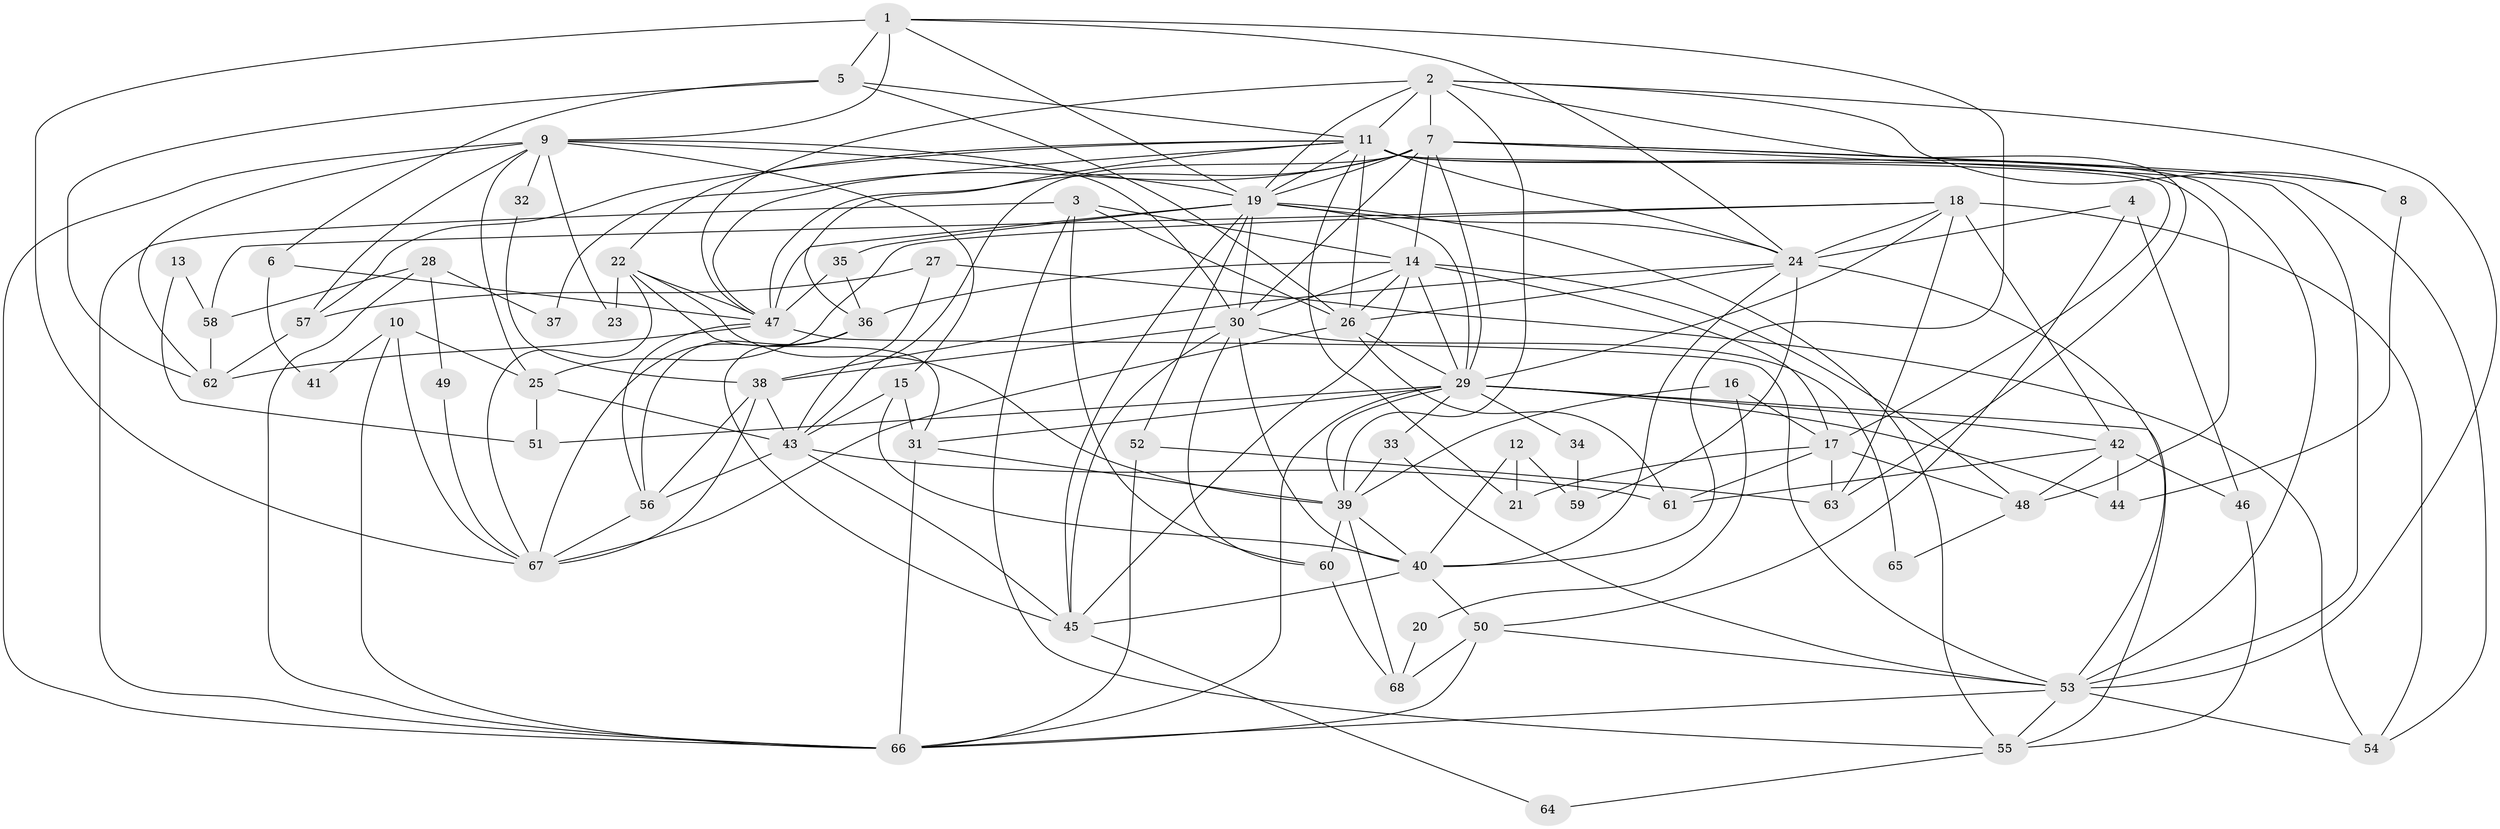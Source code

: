 // original degree distribution, {5: 0.2074074074074074, 3: 0.26666666666666666, 6: 0.07407407407407407, 4: 0.28888888888888886, 7: 0.02962962962962963, 2: 0.11851851851851852, 8: 0.014814814814814815}
// Generated by graph-tools (version 1.1) at 2025/36/03/09/25 02:36:16]
// undirected, 68 vertices, 183 edges
graph export_dot {
graph [start="1"]
  node [color=gray90,style=filled];
  1;
  2;
  3;
  4;
  5;
  6;
  7;
  8;
  9;
  10;
  11;
  12;
  13;
  14;
  15;
  16;
  17;
  18;
  19;
  20;
  21;
  22;
  23;
  24;
  25;
  26;
  27;
  28;
  29;
  30;
  31;
  32;
  33;
  34;
  35;
  36;
  37;
  38;
  39;
  40;
  41;
  42;
  43;
  44;
  45;
  46;
  47;
  48;
  49;
  50;
  51;
  52;
  53;
  54;
  55;
  56;
  57;
  58;
  59;
  60;
  61;
  62;
  63;
  64;
  65;
  66;
  67;
  68;
  1 -- 5 [weight=1.0];
  1 -- 9 [weight=2.0];
  1 -- 19 [weight=1.0];
  1 -- 24 [weight=1.0];
  1 -- 40 [weight=1.0];
  1 -- 67 [weight=1.0];
  2 -- 7 [weight=1.0];
  2 -- 8 [weight=1.0];
  2 -- 11 [weight=1.0];
  2 -- 19 [weight=2.0];
  2 -- 39 [weight=1.0];
  2 -- 47 [weight=1.0];
  2 -- 53 [weight=1.0];
  2 -- 63 [weight=1.0];
  3 -- 14 [weight=1.0];
  3 -- 26 [weight=1.0];
  3 -- 55 [weight=1.0];
  3 -- 60 [weight=1.0];
  3 -- 66 [weight=1.0];
  4 -- 24 [weight=1.0];
  4 -- 46 [weight=1.0];
  4 -- 50 [weight=1.0];
  5 -- 6 [weight=1.0];
  5 -- 11 [weight=1.0];
  5 -- 26 [weight=1.0];
  5 -- 62 [weight=1.0];
  6 -- 41 [weight=1.0];
  6 -- 47 [weight=1.0];
  7 -- 8 [weight=2.0];
  7 -- 14 [weight=1.0];
  7 -- 19 [weight=1.0];
  7 -- 29 [weight=1.0];
  7 -- 30 [weight=1.0];
  7 -- 37 [weight=1.0];
  7 -- 43 [weight=1.0];
  7 -- 47 [weight=1.0];
  7 -- 53 [weight=1.0];
  7 -- 54 [weight=1.0];
  8 -- 44 [weight=1.0];
  9 -- 15 [weight=1.0];
  9 -- 19 [weight=1.0];
  9 -- 23 [weight=1.0];
  9 -- 25 [weight=2.0];
  9 -- 30 [weight=1.0];
  9 -- 32 [weight=1.0];
  9 -- 57 [weight=1.0];
  9 -- 62 [weight=1.0];
  9 -- 66 [weight=1.0];
  10 -- 25 [weight=1.0];
  10 -- 41 [weight=1.0];
  10 -- 66 [weight=2.0];
  10 -- 67 [weight=1.0];
  11 -- 17 [weight=1.0];
  11 -- 19 [weight=1.0];
  11 -- 21 [weight=1.0];
  11 -- 22 [weight=1.0];
  11 -- 24 [weight=2.0];
  11 -- 26 [weight=2.0];
  11 -- 36 [weight=2.0];
  11 -- 47 [weight=1.0];
  11 -- 48 [weight=2.0];
  11 -- 53 [weight=1.0];
  11 -- 57 [weight=1.0];
  12 -- 21 [weight=1.0];
  12 -- 40 [weight=1.0];
  12 -- 59 [weight=1.0];
  13 -- 51 [weight=1.0];
  13 -- 58 [weight=1.0];
  14 -- 17 [weight=1.0];
  14 -- 26 [weight=1.0];
  14 -- 29 [weight=1.0];
  14 -- 30 [weight=1.0];
  14 -- 36 [weight=1.0];
  14 -- 45 [weight=1.0];
  14 -- 48 [weight=1.0];
  15 -- 31 [weight=1.0];
  15 -- 40 [weight=1.0];
  15 -- 43 [weight=1.0];
  16 -- 17 [weight=1.0];
  16 -- 20 [weight=1.0];
  16 -- 39 [weight=1.0];
  17 -- 21 [weight=2.0];
  17 -- 48 [weight=1.0];
  17 -- 61 [weight=1.0];
  17 -- 63 [weight=1.0];
  18 -- 24 [weight=2.0];
  18 -- 25 [weight=1.0];
  18 -- 29 [weight=2.0];
  18 -- 42 [weight=2.0];
  18 -- 54 [weight=1.0];
  18 -- 58 [weight=1.0];
  18 -- 63 [weight=1.0];
  19 -- 24 [weight=1.0];
  19 -- 29 [weight=1.0];
  19 -- 30 [weight=1.0];
  19 -- 35 [weight=1.0];
  19 -- 45 [weight=1.0];
  19 -- 47 [weight=1.0];
  19 -- 52 [weight=1.0];
  19 -- 55 [weight=1.0];
  20 -- 68 [weight=1.0];
  22 -- 23 [weight=1.0];
  22 -- 31 [weight=1.0];
  22 -- 39 [weight=1.0];
  22 -- 47 [weight=1.0];
  22 -- 67 [weight=1.0];
  24 -- 26 [weight=1.0];
  24 -- 38 [weight=1.0];
  24 -- 40 [weight=1.0];
  24 -- 53 [weight=1.0];
  24 -- 59 [weight=1.0];
  25 -- 43 [weight=1.0];
  25 -- 51 [weight=1.0];
  26 -- 29 [weight=1.0];
  26 -- 61 [weight=1.0];
  26 -- 67 [weight=1.0];
  27 -- 43 [weight=1.0];
  27 -- 54 [weight=1.0];
  27 -- 57 [weight=1.0];
  28 -- 37 [weight=1.0];
  28 -- 49 [weight=1.0];
  28 -- 58 [weight=1.0];
  28 -- 66 [weight=1.0];
  29 -- 31 [weight=1.0];
  29 -- 33 [weight=2.0];
  29 -- 34 [weight=1.0];
  29 -- 39 [weight=1.0];
  29 -- 42 [weight=1.0];
  29 -- 44 [weight=1.0];
  29 -- 51 [weight=1.0];
  29 -- 55 [weight=1.0];
  29 -- 66 [weight=2.0];
  30 -- 38 [weight=1.0];
  30 -- 40 [weight=1.0];
  30 -- 45 [weight=1.0];
  30 -- 60 [weight=1.0];
  30 -- 65 [weight=1.0];
  31 -- 39 [weight=1.0];
  31 -- 66 [weight=1.0];
  32 -- 38 [weight=1.0];
  33 -- 39 [weight=1.0];
  33 -- 53 [weight=1.0];
  34 -- 59 [weight=1.0];
  35 -- 36 [weight=1.0];
  35 -- 47 [weight=1.0];
  36 -- 45 [weight=1.0];
  36 -- 56 [weight=1.0];
  36 -- 67 [weight=1.0];
  38 -- 43 [weight=1.0];
  38 -- 56 [weight=1.0];
  38 -- 67 [weight=1.0];
  39 -- 40 [weight=1.0];
  39 -- 60 [weight=1.0];
  39 -- 68 [weight=1.0];
  40 -- 45 [weight=2.0];
  40 -- 50 [weight=1.0];
  42 -- 44 [weight=1.0];
  42 -- 46 [weight=1.0];
  42 -- 48 [weight=1.0];
  42 -- 61 [weight=1.0];
  43 -- 45 [weight=1.0];
  43 -- 56 [weight=1.0];
  43 -- 61 [weight=1.0];
  45 -- 64 [weight=1.0];
  46 -- 55 [weight=1.0];
  47 -- 53 [weight=1.0];
  47 -- 56 [weight=1.0];
  47 -- 62 [weight=1.0];
  48 -- 65 [weight=1.0];
  49 -- 67 [weight=1.0];
  50 -- 53 [weight=1.0];
  50 -- 66 [weight=1.0];
  50 -- 68 [weight=1.0];
  52 -- 63 [weight=1.0];
  52 -- 66 [weight=1.0];
  53 -- 54 [weight=1.0];
  53 -- 55 [weight=1.0];
  53 -- 66 [weight=1.0];
  55 -- 64 [weight=1.0];
  56 -- 67 [weight=1.0];
  57 -- 62 [weight=1.0];
  58 -- 62 [weight=1.0];
  60 -- 68 [weight=1.0];
}
